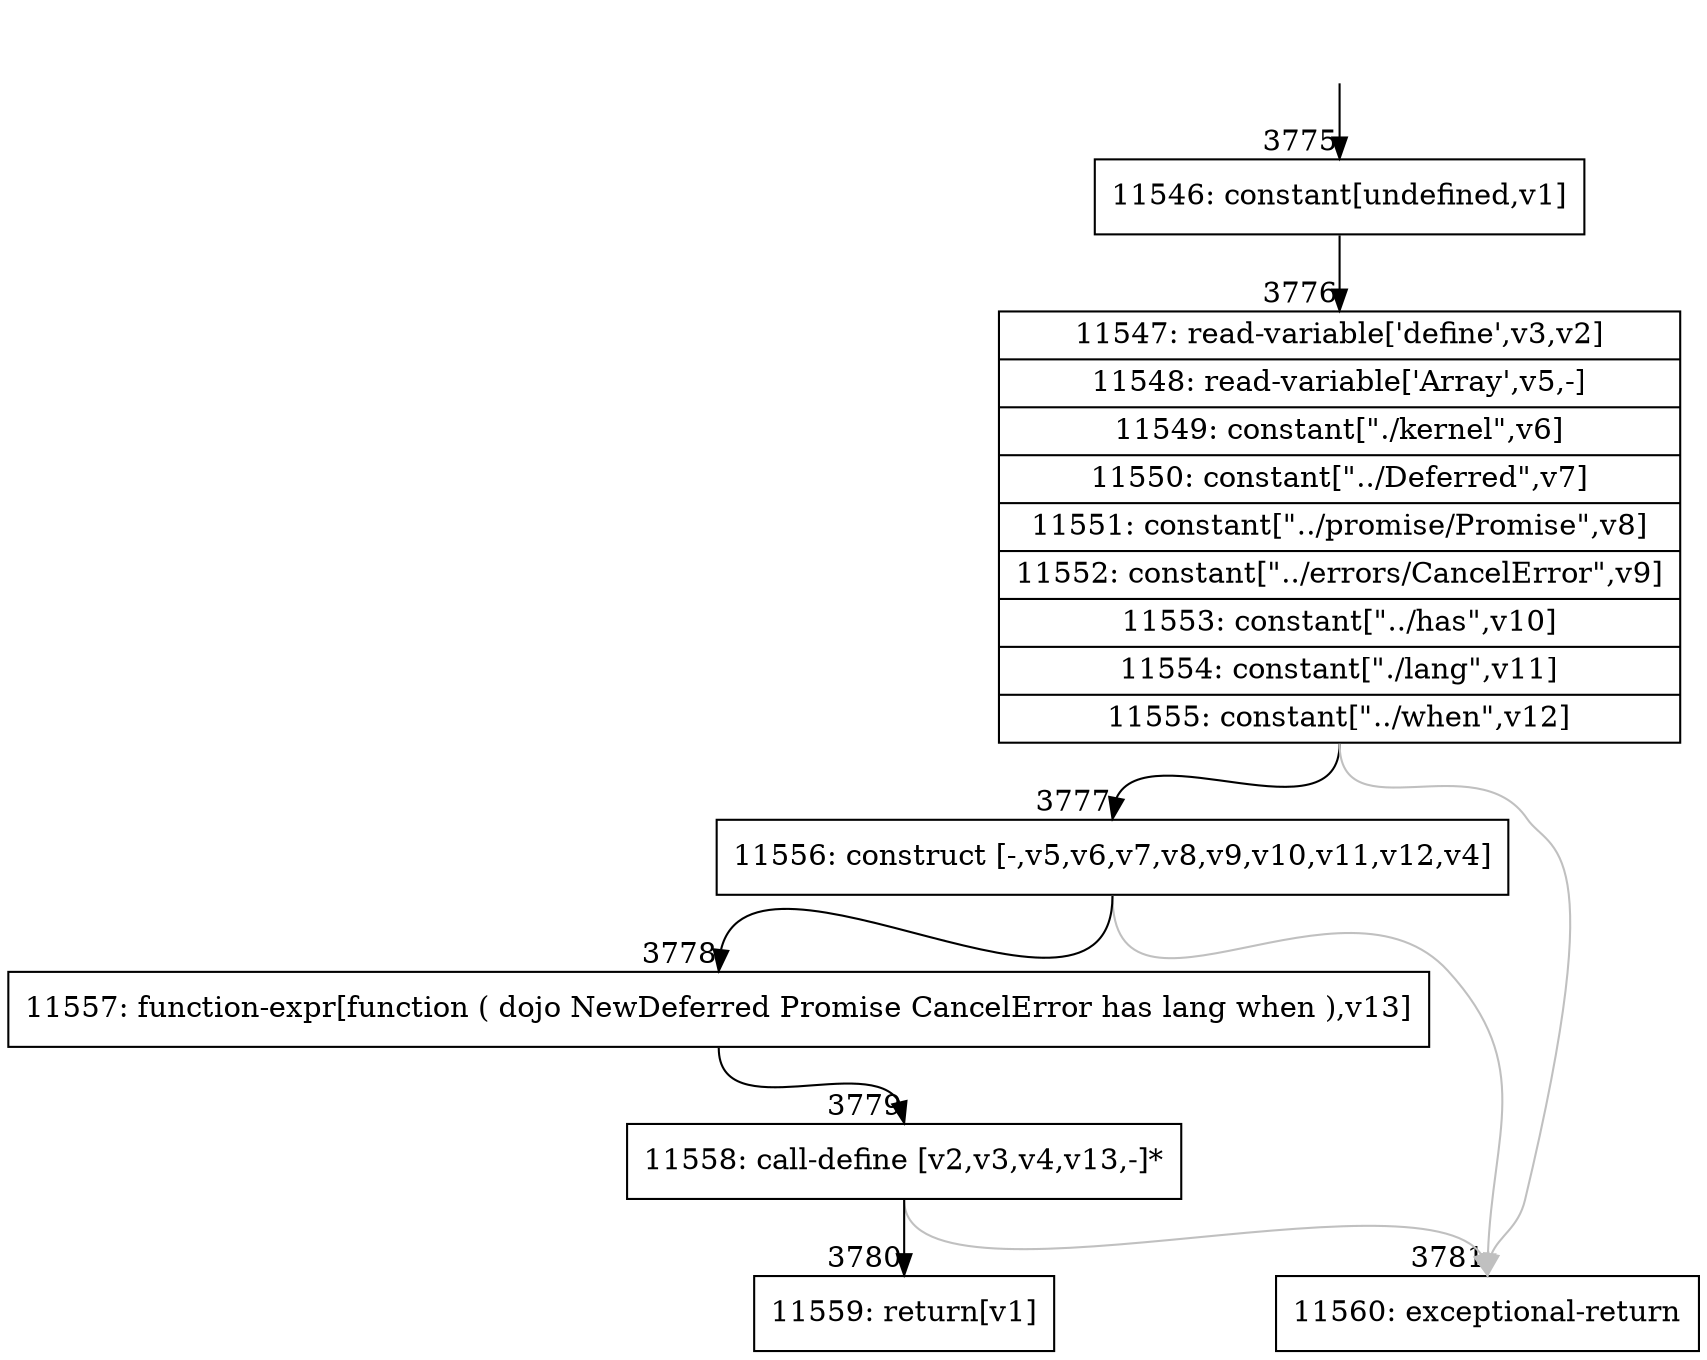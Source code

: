 digraph {
rankdir="TD"
BB_entry233[shape=none,label=""];
BB_entry233 -> BB3775 [tailport=s, headport=n, headlabel="    3775"]
BB3775 [shape=record label="{11546: constant[undefined,v1]}" ] 
BB3775 -> BB3776 [tailport=s, headport=n, headlabel="      3776"]
BB3776 [shape=record label="{11547: read-variable['define',v3,v2]|11548: read-variable['Array',v5,-]|11549: constant[\"./kernel\",v6]|11550: constant[\"../Deferred\",v7]|11551: constant[\"../promise/Promise\",v8]|11552: constant[\"../errors/CancelError\",v9]|11553: constant[\"../has\",v10]|11554: constant[\"./lang\",v11]|11555: constant[\"../when\",v12]}" ] 
BB3776 -> BB3777 [tailport=s, headport=n, headlabel="      3777"]
BB3776 -> BB3781 [tailport=s, headport=n, color=gray, headlabel="      3781"]
BB3777 [shape=record label="{11556: construct [-,v5,v6,v7,v8,v9,v10,v11,v12,v4]}" ] 
BB3777 -> BB3778 [tailport=s, headport=n, headlabel="      3778"]
BB3777 -> BB3781 [tailport=s, headport=n, color=gray]
BB3778 [shape=record label="{11557: function-expr[function ( dojo NewDeferred Promise CancelError has lang when ),v13]}" ] 
BB3778 -> BB3779 [tailport=s, headport=n, headlabel="      3779"]
BB3779 [shape=record label="{11558: call-define [v2,v3,v4,v13,-]*}" ] 
BB3779 -> BB3780 [tailport=s, headport=n, headlabel="      3780"]
BB3779 -> BB3781 [tailport=s, headport=n, color=gray]
BB3780 [shape=record label="{11559: return[v1]}" ] 
BB3781 [shape=record label="{11560: exceptional-return}" ] 
//#$~ 4786
}
